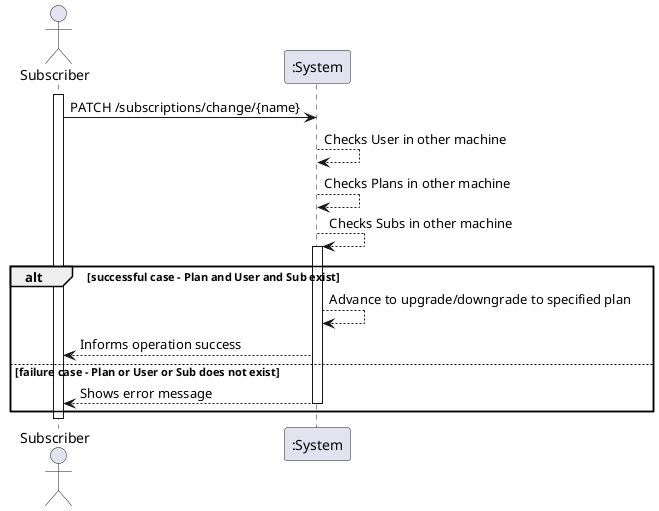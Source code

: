 @startuml
'https://plantuml.com/sequence-diagram
actor "Subscriber" as MD

activate MD
MD -> ":System" : PATCH /subscriptions/change/{name}
":System" --> ":System" : Checks User in other machine

":System" --> ":System" : Checks Plans in other machine
":System" --> ":System" : Checks Subs in other machine

alt successful case - Plan and User and Sub exist
activate ":System"
":System" --> ":System" : Advance to upgrade/downgrade to specified plan
":System" --> MD : Informs operation success

else failure case - Plan or User or Sub does not exist

":System" --> MD : Shows error message
deactivate ":System"

end
deactivate MD
@enduml
